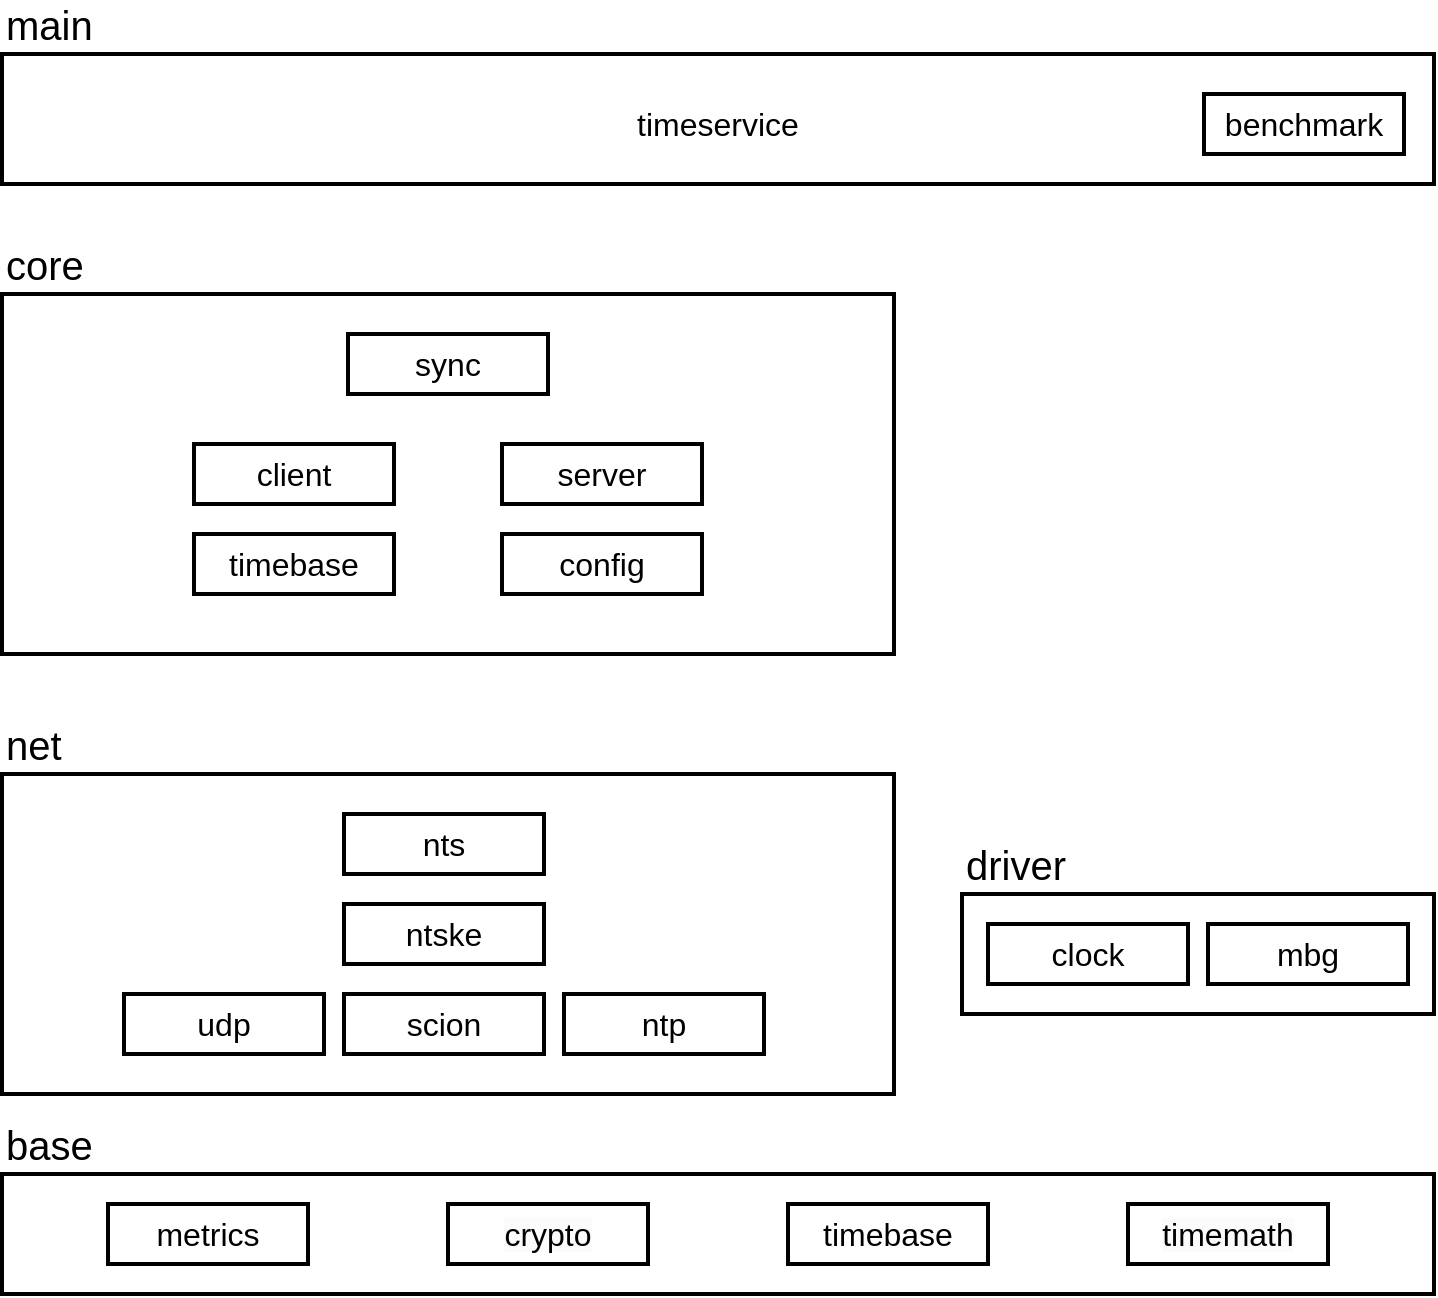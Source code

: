 <mxfile version="21.5.2">
  <diagram name="Page-1" id="HTUwYHt3VzpCZc9oLMJZ">
    <mxGraphModel dx="794" dy="522" grid="1" gridSize="10" guides="1" tooltips="1" connect="1" arrows="1" fold="1" page="1" pageScale="1" pageWidth="827" pageHeight="1169" math="0" shadow="0">
      <root>
        <mxCell id="0" />
        <mxCell id="1" parent="0" />
        <mxCell id="_VvQWjx-WPApXE7I4COp-24" value="main" style="rounded=0;whiteSpace=wrap;html=1;labelBackgroundColor=none;labelPosition=center;verticalLabelPosition=top;align=left;verticalAlign=bottom;fontSize=20;strokeWidth=2;fillColor=none;" parent="1" vertex="1">
          <mxGeometry x="64" y="40" width="716" height="65" as="geometry" />
        </mxCell>
        <mxCell id="_VvQWjx-WPApXE7I4COp-27" value="core" style="rounded=0;whiteSpace=wrap;html=1;labelBackgroundColor=none;labelPosition=center;verticalLabelPosition=top;align=left;verticalAlign=bottom;fontSize=20;strokeWidth=2;fillColor=none;" parent="1" vertex="1">
          <mxGeometry x="64" y="160" width="446" height="180" as="geometry" />
        </mxCell>
        <mxCell id="_VvQWjx-WPApXE7I4COp-28" value="sync" style="text;html=1;fillColor=none;align=center;verticalAlign=middle;whiteSpace=wrap;rounded=0;strokeWidth=2;fontSize=16;labelBackgroundColor=none;strokeColor=default;" parent="1" vertex="1">
          <mxGeometry x="237" y="180" width="100" height="30" as="geometry" />
        </mxCell>
        <mxCell id="_VvQWjx-WPApXE7I4COp-44" value="client" style="text;html=1;fillColor=none;align=center;verticalAlign=middle;whiteSpace=wrap;rounded=0;strokeWidth=2;fontSize=16;labelBackgroundColor=none;strokeColor=default;" parent="1" vertex="1">
          <mxGeometry x="160" y="235" width="100" height="30" as="geometry" />
        </mxCell>
        <mxCell id="_VvQWjx-WPApXE7I4COp-45" value="timebase" style="text;html=1;fillColor=none;align=center;verticalAlign=middle;whiteSpace=wrap;rounded=0;strokeWidth=2;fontSize=16;labelBackgroundColor=none;strokeColor=default;" parent="1" vertex="1">
          <mxGeometry x="160" y="280" width="100" height="30" as="geometry" />
        </mxCell>
        <mxCell id="_VvQWjx-WPApXE7I4COp-46" value="server" style="text;html=1;fillColor=none;align=center;verticalAlign=middle;whiteSpace=wrap;rounded=0;strokeWidth=2;fontSize=16;labelBackgroundColor=none;strokeColor=default;" parent="1" vertex="1">
          <mxGeometry x="314" y="235" width="100" height="30" as="geometry" />
        </mxCell>
        <mxCell id="_VvQWjx-WPApXE7I4COp-16" value="net" style="rounded=0;whiteSpace=wrap;html=1;labelBackgroundColor=none;labelPosition=center;verticalLabelPosition=top;align=left;verticalAlign=bottom;fontSize=20;strokeWidth=2;fillColor=none;" parent="1" vertex="1">
          <mxGeometry x="64" y="400" width="446" height="160" as="geometry" />
        </mxCell>
        <mxCell id="_VvQWjx-WPApXE7I4COp-13" value="udp" style="text;html=1;fillColor=none;align=center;verticalAlign=middle;whiteSpace=wrap;rounded=0;strokeWidth=2;fontSize=16;labelBackgroundColor=none;strokeColor=default;" parent="1" vertex="1">
          <mxGeometry x="125" y="510" width="100" height="30" as="geometry" />
        </mxCell>
        <mxCell id="_VvQWjx-WPApXE7I4COp-14" value="scion" style="text;html=1;fillColor=none;align=center;verticalAlign=middle;whiteSpace=wrap;rounded=0;strokeWidth=2;fontSize=16;labelBackgroundColor=none;strokeColor=default;" parent="1" vertex="1">
          <mxGeometry x="235" y="510" width="100" height="30" as="geometry" />
        </mxCell>
        <mxCell id="_VvQWjx-WPApXE7I4COp-15" value="ntp" style="text;html=1;fillColor=none;align=center;verticalAlign=middle;whiteSpace=wrap;rounded=0;strokeWidth=2;fontSize=16;labelBackgroundColor=none;strokeColor=default;" parent="1" vertex="1">
          <mxGeometry x="345" y="510" width="100" height="30" as="geometry" />
        </mxCell>
        <mxCell id="_VvQWjx-WPApXE7I4COp-47" value="timeservice" style="text;html=1;strokeColor=none;fillColor=none;align=center;verticalAlign=middle;whiteSpace=wrap;rounded=0;fontSize=16;" parent="1" vertex="1">
          <mxGeometry x="392" y="60" width="60" height="30" as="geometry" />
        </mxCell>
        <mxCell id="_VvQWjx-WPApXE7I4COp-19" value="driver" style="rounded=0;whiteSpace=wrap;html=1;labelBackgroundColor=none;labelPosition=center;verticalLabelPosition=top;align=left;verticalAlign=bottom;fontSize=20;strokeWidth=2;fillColor=none;" parent="1" vertex="1">
          <mxGeometry x="544" y="460" width="236" height="60" as="geometry" />
        </mxCell>
        <mxCell id="_VvQWjx-WPApXE7I4COp-20" value="clock" style="text;html=1;fillColor=none;align=center;verticalAlign=middle;whiteSpace=wrap;rounded=0;strokeWidth=2;fontSize=16;labelBackgroundColor=none;strokeColor=default;" parent="1" vertex="1">
          <mxGeometry x="557" y="475" width="100" height="30" as="geometry" />
        </mxCell>
        <mxCell id="_VvQWjx-WPApXE7I4COp-21" value="mbg" style="text;html=1;fillColor=none;align=center;verticalAlign=middle;whiteSpace=wrap;rounded=0;strokeWidth=2;fontSize=16;labelBackgroundColor=none;strokeColor=default;" parent="1" vertex="1">
          <mxGeometry x="667" y="475" width="100" height="30" as="geometry" />
        </mxCell>
        <mxCell id="_VvQWjx-WPApXE7I4COp-10" value="base" style="rounded=0;whiteSpace=wrap;html=1;labelBackgroundColor=none;labelPosition=center;verticalLabelPosition=top;align=left;verticalAlign=bottom;fontSize=20;strokeWidth=2;fillColor=none;" parent="1" vertex="1">
          <mxGeometry x="64" y="600" width="716" height="60" as="geometry" />
        </mxCell>
        <mxCell id="_VvQWjx-WPApXE7I4COp-2" value="timebase" style="text;html=1;fillColor=none;align=center;verticalAlign=middle;whiteSpace=wrap;rounded=0;strokeWidth=2;fontSize=16;labelBackgroundColor=none;strokeColor=default;" parent="1" vertex="1">
          <mxGeometry x="457" y="615" width="100" height="30" as="geometry" />
        </mxCell>
        <mxCell id="_VvQWjx-WPApXE7I4COp-3" value="&lt;span style=&quot;caret-color: rgb(0, 0, 0); color: rgb(0, 0, 0); font-family: Helvetica; font-size: 16px; font-style: normal; font-variant-caps: normal; font-weight: 400; letter-spacing: normal; text-align: center; text-indent: 0px; text-transform: none; word-spacing: 0px; -webkit-text-stroke-width: 0px; background-color: rgb(251, 251, 251); text-decoration: none; float: none; display: inline !important;&quot;&gt;timemath&lt;/span&gt;" style="text;html=1;fillColor=none;align=center;verticalAlign=middle;whiteSpace=wrap;rounded=0;strokeWidth=2;fontSize=16;labelBackgroundColor=none;strokeColor=default;" parent="1" vertex="1">
          <mxGeometry x="627" y="615" width="100" height="30" as="geometry" />
        </mxCell>
        <mxCell id="_VvQWjx-WPApXE7I4COp-4" value="metrics" style="text;html=1;fillColor=none;align=center;verticalAlign=middle;whiteSpace=wrap;rounded=0;strokeWidth=2;fontSize=16;labelBackgroundColor=none;strokeColor=default;" parent="1" vertex="1">
          <mxGeometry x="117" y="615" width="100" height="30" as="geometry" />
        </mxCell>
        <mxCell id="xHCFgI9b48PevKOFVy4T-2" value="&lt;span style=&quot;caret-color: rgb(0, 0, 0); color: rgb(0, 0, 0); font-family: Helvetica; font-size: 16px; font-style: normal; font-variant-caps: normal; font-weight: 400; letter-spacing: normal; text-align: center; text-indent: 0px; text-transform: none; word-spacing: 0px; -webkit-text-stroke-width: 0px; background-color: rgb(251, 251, 251); text-decoration: none; float: none; display: inline !important;&quot;&gt;crypto&lt;/span&gt;" style="text;html=1;fillColor=none;align=center;verticalAlign=middle;whiteSpace=wrap;rounded=0;strokeWidth=2;fontSize=16;labelBackgroundColor=none;strokeColor=default;" parent="1" vertex="1">
          <mxGeometry x="287" y="615" width="100" height="30" as="geometry" />
        </mxCell>
        <mxCell id="xHCFgI9b48PevKOFVy4T-3" value="ntske" style="text;html=1;fillColor=none;align=center;verticalAlign=middle;whiteSpace=wrap;rounded=0;strokeWidth=2;fontSize=16;labelBackgroundColor=none;strokeColor=default;" parent="1" vertex="1">
          <mxGeometry x="235" y="465" width="100" height="30" as="geometry" />
        </mxCell>
        <mxCell id="xHCFgI9b48PevKOFVy4T-4" value="nts" style="text;html=1;fillColor=none;align=center;verticalAlign=middle;whiteSpace=wrap;rounded=0;strokeWidth=2;fontSize=16;labelBackgroundColor=none;strokeColor=default;" parent="1" vertex="1">
          <mxGeometry x="235" y="420" width="100" height="30" as="geometry" />
        </mxCell>
        <mxCell id="xHCFgI9b48PevKOFVy4T-5" value="benchmark" style="text;html=1;fillColor=none;align=center;verticalAlign=middle;whiteSpace=wrap;rounded=0;strokeWidth=2;fontSize=16;labelBackgroundColor=none;strokeColor=default;" parent="1" vertex="1">
          <mxGeometry x="665" y="60" width="100" height="30" as="geometry" />
        </mxCell>
        <mxCell id="xHCFgI9b48PevKOFVy4T-6" value="config" style="text;html=1;fillColor=none;align=center;verticalAlign=middle;whiteSpace=wrap;rounded=0;strokeWidth=2;fontSize=16;labelBackgroundColor=none;strokeColor=default;" parent="1" vertex="1">
          <mxGeometry x="314" y="280" width="100" height="30" as="geometry" />
        </mxCell>
      </root>
    </mxGraphModel>
  </diagram>
</mxfile>
